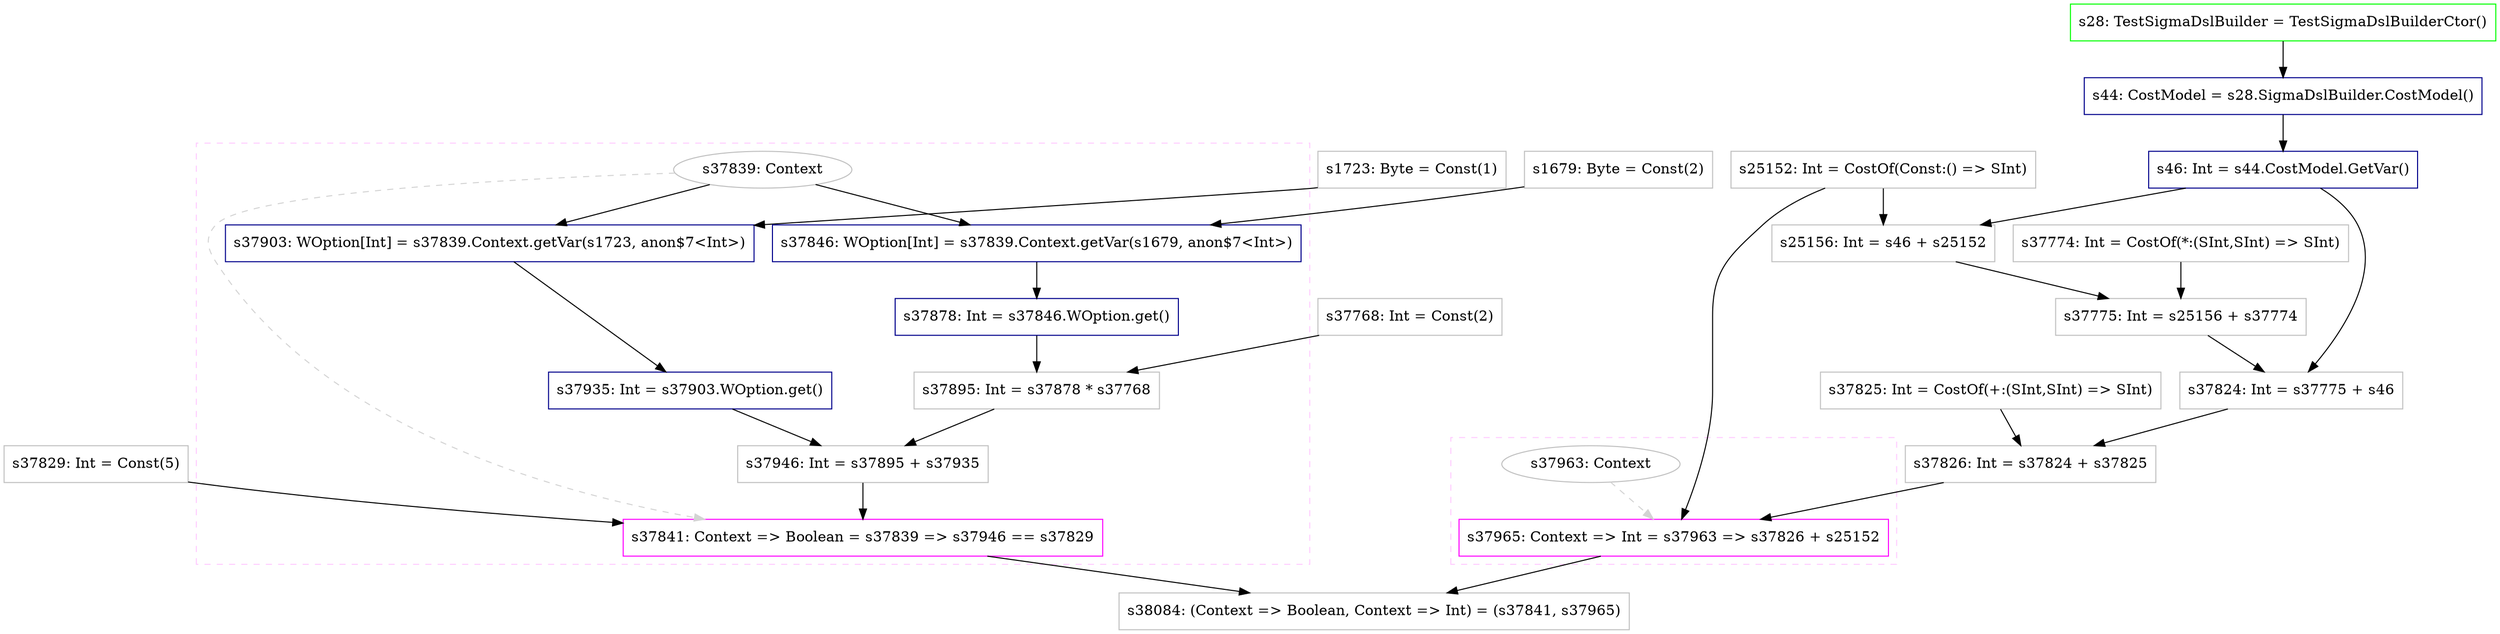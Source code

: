 digraph "Arith1" {
concentrate=true
node [style=filled, fillcolor=orangered]

"s37829" [
label="s37829: Int = Const(5)"
shape=box, color=gray, tooltip="s37829:Int", style=filled, fillcolor=white
]
"s1723" [
label="s1723: Byte = Const(1)"
shape=box, color=gray, tooltip="s1723:Byte", style=filled, fillcolor=white
]
"s37768" [
label="s37768: Int = Const(2)"
shape=box, color=gray, tooltip="s37768:Int", style=filled, fillcolor=white
]
"s1679" [
label="s1679: Byte = Const(2)"
shape=box, color=gray, tooltip="s1679:Byte", style=filled, fillcolor=white
]
subgraph cluster_s37841 {
style=dashed; color="#FFCCFF"
"s37839" [
label="s37839: Context"
shape=oval, color=gray, tooltip="s37839:Context", style=filled, fillcolor=white
]
"s37841" [
label="s37841: Context => Boolean = s37839 => s37946 == s37829"
shape=box, color=magenta, tooltip="s37841:Context => Boolean", style=filled, fillcolor=white
]
{rank=source; s37839}
"s37846" [
label="s37846: WOption[Int] = s37839.Context.getVar(s1679, anon$7<Int>)"
shape=box, color=darkblue, tooltip="s37846:WOption[Int]", style=filled, fillcolor=white
]
"s37878" [
label="s37878: Int = s37846.WOption.get()"
shape=box, color=darkblue, tooltip="s37878:Int", style=filled, fillcolor=white
]
"s37895" [
label="s37895: Int = s37878 * s37768"
shape=box, color=gray, tooltip="s37895:Int", style=filled, fillcolor=white
]
"s37903" [
label="s37903: WOption[Int] = s37839.Context.getVar(s1723, anon$7<Int>)"
shape=box, color=darkblue, tooltip="s37903:WOption[Int]", style=filled, fillcolor=white
]
"s37935" [
label="s37935: Int = s37903.WOption.get()"
shape=box, color=darkblue, tooltip="s37935:Int", style=filled, fillcolor=white
]
"s37946" [
label="s37946: Int = s37895 + s37935"
shape=box, color=gray, tooltip="s37946:Int", style=filled, fillcolor=white
]
{rank=sink; s37841}
}
"s28" [
label="s28: TestSigmaDslBuilder = TestSigmaDslBuilderCtor()"
shape=box, color=green, tooltip="s28:TestSigmaDslBuilder", style=filled, fillcolor=white
]
"s44" [
label="s44: CostModel = s28.SigmaDslBuilder.CostModel()"
shape=box, color=darkblue, tooltip="s44:CostModel", style=filled, fillcolor=white
]
"s46" [
label="s46: Int = s44.CostModel.GetVar()"
shape=box, color=darkblue, tooltip="s46:Int", style=filled, fillcolor=white
]
"s25152" [
label="s25152: Int = CostOf(Const:() => SInt)"
shape=box, color=gray, tooltip="s25152:Int", style=filled, fillcolor=white
]
"s25156" [
label="s25156: Int = s46 + s25152"
shape=box, color=gray, tooltip="s25156:Int", style=filled, fillcolor=white
]
"s37774" [
label="s37774: Int = CostOf(*:(SInt,SInt) => SInt)"
shape=box, color=gray, tooltip="s37774:Int", style=filled, fillcolor=white
]
"s37775" [
label="s37775: Int = s25156 + s37774"
shape=box, color=gray, tooltip="s37775:Int", style=filled, fillcolor=white
]
"s37824" [
label="s37824: Int = s37775 + s46"
shape=box, color=gray, tooltip="s37824:Int", style=filled, fillcolor=white
]
"s37825" [
label="s37825: Int = CostOf(+:(SInt,SInt) => SInt)"
shape=box, color=gray, tooltip="s37825:Int", style=filled, fillcolor=white
]
"s37826" [
label="s37826: Int = s37824 + s37825"
shape=box, color=gray, tooltip="s37826:Int", style=filled, fillcolor=white
]
subgraph cluster_s37965 {
style=dashed; color="#FFCCFF"
"s37963" [
label="s37963: Context"
shape=oval, color=gray, tooltip="s37963:Context", style=filled, fillcolor=white
]
"s37965" [
label="s37965: Context => Int = s37963 => s37826 + s25152"
shape=box, color=magenta, tooltip="s37965:Context => Int", style=filled, fillcolor=white
]
{rank=source; s37963}
{rank=sink; s37965}
}
"s38084" [
label="s38084: (Context => Boolean, Context => Int) = (s37841, s37965)"
shape=box, color=gray, tooltip="s38084:(Context => Boolean, Context => Int)", style=filled, fillcolor=white
]
"s25156" -> "s37775" [style=solid]
"s37774" -> "s37775" [style=solid]
"s44" -> "s46" [style=solid]
"s37903" -> "s37935" [style=solid]
"s37839" -> "s37903" [style=solid]
"s1723" -> "s37903" [style=solid]
"s37963" -> "s37965" [style=dashed, color=lightgray, weight=0]
"s37826" -> "s37965" [style=solid]
"s25152" -> "s37965" [style=solid]
"s46" -> "s25156" [style=solid]
"s25152" -> "s25156" [style=solid]
"s37839" -> "s37846" [style=solid]
"s1679" -> "s37846" [style=solid]
"s37895" -> "s37946" [style=solid]
"s37935" -> "s37946" [style=solid]
"s37846" -> "s37878" [style=solid]
"s37839" -> "s37841" [style=dashed, color=lightgray, weight=0]
"s37946" -> "s37841" [style=solid]
"s37829" -> "s37841" [style=solid]
"s28" -> "s44" [style=solid]
"s37878" -> "s37895" [style=solid]
"s37768" -> "s37895" [style=solid]
"s37841" -> "s38084" [style=solid]
"s37965" -> "s38084" [style=solid]
"s37775" -> "s37824" [style=solid]
"s46" -> "s37824" [style=solid]
"s37824" -> "s37826" [style=solid]
"s37825" -> "s37826" [style=solid]
}
